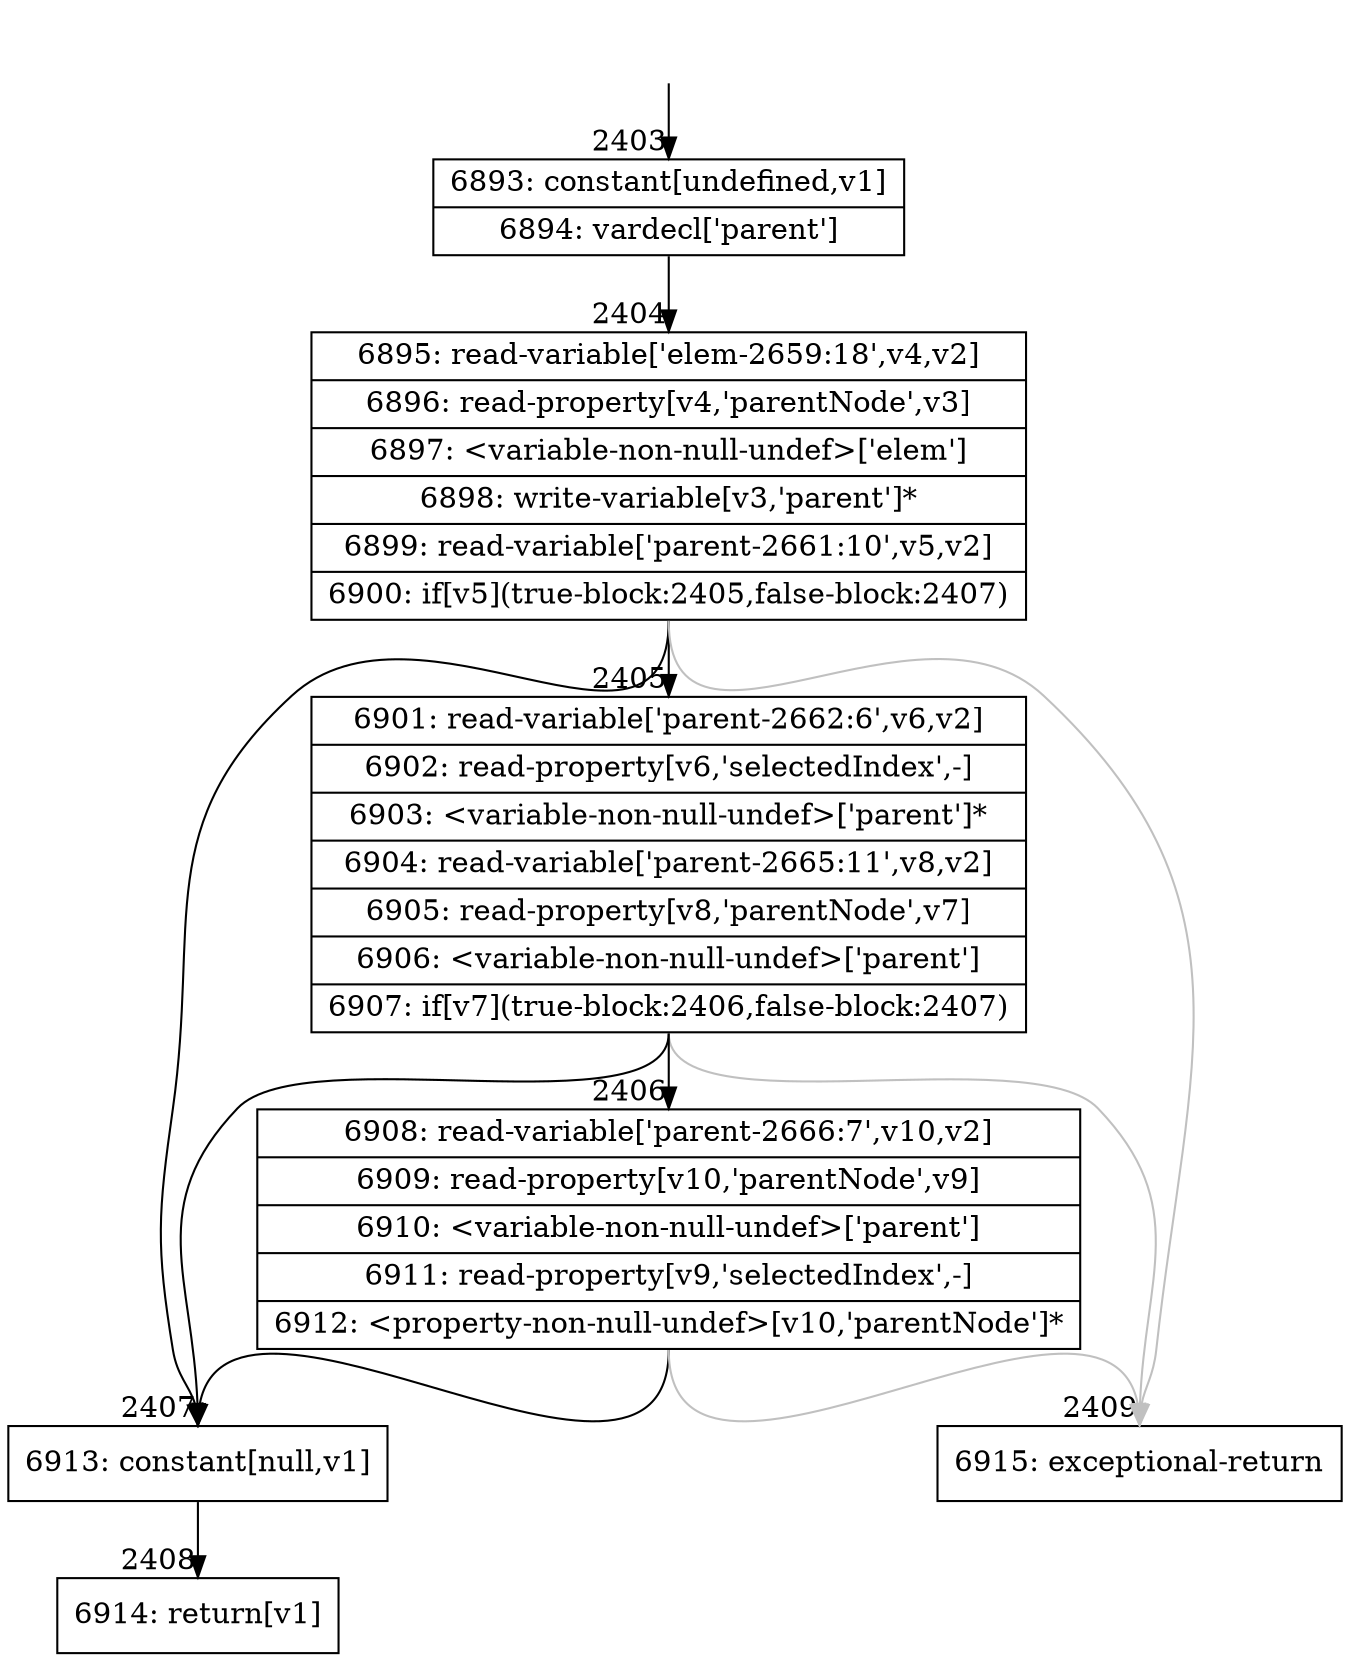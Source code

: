digraph {
rankdir="TD"
BB_entry164[shape=none,label=""];
BB_entry164 -> BB2403 [tailport=s, headport=n, headlabel="    2403"]
BB2403 [shape=record label="{6893: constant[undefined,v1]|6894: vardecl['parent']}" ] 
BB2403 -> BB2404 [tailport=s, headport=n, headlabel="      2404"]
BB2404 [shape=record label="{6895: read-variable['elem-2659:18',v4,v2]|6896: read-property[v4,'parentNode',v3]|6897: \<variable-non-null-undef\>['elem']|6898: write-variable[v3,'parent']*|6899: read-variable['parent-2661:10',v5,v2]|6900: if[v5](true-block:2405,false-block:2407)}" ] 
BB2404 -> BB2405 [tailport=s, headport=n, headlabel="      2405"]
BB2404 -> BB2407 [tailport=s, headport=n, headlabel="      2407"]
BB2404 -> BB2409 [tailport=s, headport=n, color=gray, headlabel="      2409"]
BB2405 [shape=record label="{6901: read-variable['parent-2662:6',v6,v2]|6902: read-property[v6,'selectedIndex',-]|6903: \<variable-non-null-undef\>['parent']*|6904: read-variable['parent-2665:11',v8,v2]|6905: read-property[v8,'parentNode',v7]|6906: \<variable-non-null-undef\>['parent']|6907: if[v7](true-block:2406,false-block:2407)}" ] 
BB2405 -> BB2406 [tailport=s, headport=n, headlabel="      2406"]
BB2405 -> BB2407 [tailport=s, headport=n]
BB2405 -> BB2409 [tailport=s, headport=n, color=gray]
BB2406 [shape=record label="{6908: read-variable['parent-2666:7',v10,v2]|6909: read-property[v10,'parentNode',v9]|6910: \<variable-non-null-undef\>['parent']|6911: read-property[v9,'selectedIndex',-]|6912: \<property-non-null-undef\>[v10,'parentNode']*}" ] 
BB2406 -> BB2407 [tailport=s, headport=n]
BB2406 -> BB2409 [tailport=s, headport=n, color=gray]
BB2407 [shape=record label="{6913: constant[null,v1]}" ] 
BB2407 -> BB2408 [tailport=s, headport=n, headlabel="      2408"]
BB2408 [shape=record label="{6914: return[v1]}" ] 
BB2409 [shape=record label="{6915: exceptional-return}" ] 
}
